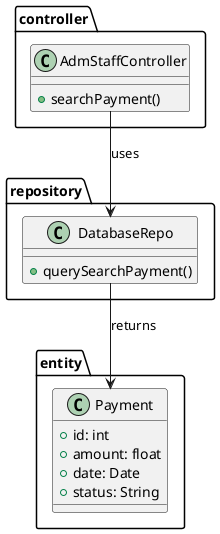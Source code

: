@startuml
package controller {
    class AdmStaffController {
        +searchPayment()
    }
}

package repository {
    class DatabaseRepo {
        +querySearchPayment()
    }
}

package entity {
    class Payment {
        +id: int
        +amount: float
        +date: Date
        +status: String
    }
}

AdmStaffController --> DatabaseRepo : uses
DatabaseRepo --> Payment : returns
@enduml
